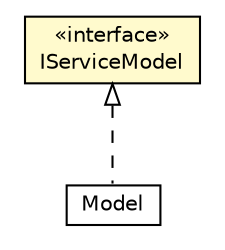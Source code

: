 #!/usr/local/bin/dot
#
# Class diagram 
# Generated by UMLGraph version R5_6-24-gf6e263 (http://www.umlgraph.org/)
#

digraph G {
	edge [fontname="Helvetica",fontsize=10,labelfontname="Helvetica",labelfontsize=10];
	node [fontname="Helvetica",fontsize=10,shape=plaintext];
	nodesep=0.25;
	ranksep=0.5;
	// org.universAAL.ucc.service.api.IServiceModel
	c4716978 [label=<<table title="org.universAAL.ucc.service.api.IServiceModel" border="0" cellborder="1" cellspacing="0" cellpadding="2" port="p" bgcolor="lemonChiffon" href="./IServiceModel.html">
		<tr><td><table border="0" cellspacing="0" cellpadding="1">
<tr><td align="center" balign="center"> &#171;interface&#187; </td></tr>
<tr><td align="center" balign="center"> IServiceModel </td></tr>
		</table></td></tr>
		</table>>, URL="./IServiceModel.html", fontname="Helvetica", fontcolor="black", fontsize=10.0];
	// org.universAAL.ucc.service.impl.Model
	c4716983 [label=<<table title="org.universAAL.ucc.service.impl.Model" border="0" cellborder="1" cellspacing="0" cellpadding="2" port="p" href="../impl/Model.html">
		<tr><td><table border="0" cellspacing="0" cellpadding="1">
<tr><td align="center" balign="center"> Model </td></tr>
		</table></td></tr>
		</table>>, URL="../impl/Model.html", fontname="Helvetica", fontcolor="black", fontsize=10.0];
	//org.universAAL.ucc.service.impl.Model implements org.universAAL.ucc.service.api.IServiceModel
	c4716978:p -> c4716983:p [dir=back,arrowtail=empty,style=dashed];
}


